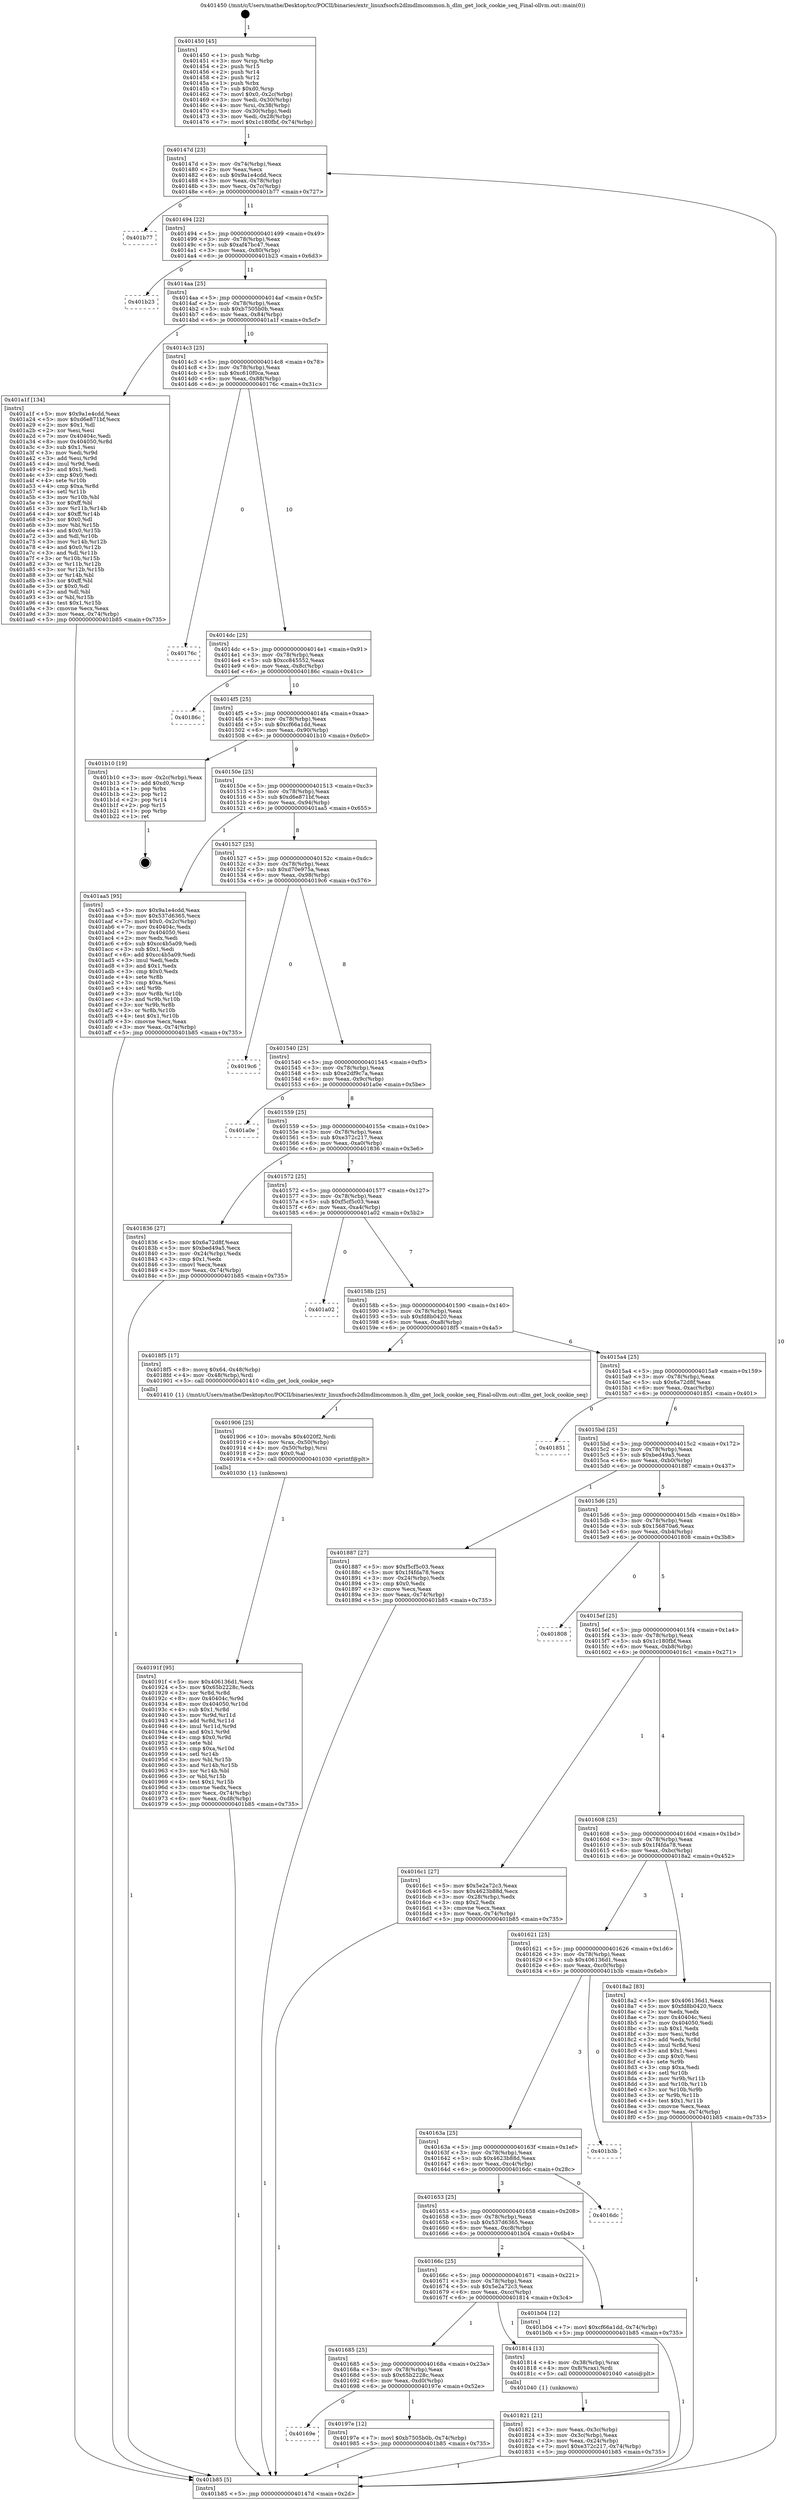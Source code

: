digraph "0x401450" {
  label = "0x401450 (/mnt/c/Users/mathe/Desktop/tcc/POCII/binaries/extr_linuxfsocfs2dlmdlmcommon.h_dlm_get_lock_cookie_seq_Final-ollvm.out::main(0))"
  labelloc = "t"
  node[shape=record]

  Entry [label="",width=0.3,height=0.3,shape=circle,fillcolor=black,style=filled]
  "0x40147d" [label="{
     0x40147d [23]\l
     | [instrs]\l
     &nbsp;&nbsp;0x40147d \<+3\>: mov -0x74(%rbp),%eax\l
     &nbsp;&nbsp;0x401480 \<+2\>: mov %eax,%ecx\l
     &nbsp;&nbsp;0x401482 \<+6\>: sub $0x9a1e4cdd,%ecx\l
     &nbsp;&nbsp;0x401488 \<+3\>: mov %eax,-0x78(%rbp)\l
     &nbsp;&nbsp;0x40148b \<+3\>: mov %ecx,-0x7c(%rbp)\l
     &nbsp;&nbsp;0x40148e \<+6\>: je 0000000000401b77 \<main+0x727\>\l
  }"]
  "0x401b77" [label="{
     0x401b77\l
  }", style=dashed]
  "0x401494" [label="{
     0x401494 [22]\l
     | [instrs]\l
     &nbsp;&nbsp;0x401494 \<+5\>: jmp 0000000000401499 \<main+0x49\>\l
     &nbsp;&nbsp;0x401499 \<+3\>: mov -0x78(%rbp),%eax\l
     &nbsp;&nbsp;0x40149c \<+5\>: sub $0xaf47bc47,%eax\l
     &nbsp;&nbsp;0x4014a1 \<+3\>: mov %eax,-0x80(%rbp)\l
     &nbsp;&nbsp;0x4014a4 \<+6\>: je 0000000000401b23 \<main+0x6d3\>\l
  }"]
  Exit [label="",width=0.3,height=0.3,shape=circle,fillcolor=black,style=filled,peripheries=2]
  "0x401b23" [label="{
     0x401b23\l
  }", style=dashed]
  "0x4014aa" [label="{
     0x4014aa [25]\l
     | [instrs]\l
     &nbsp;&nbsp;0x4014aa \<+5\>: jmp 00000000004014af \<main+0x5f\>\l
     &nbsp;&nbsp;0x4014af \<+3\>: mov -0x78(%rbp),%eax\l
     &nbsp;&nbsp;0x4014b2 \<+5\>: sub $0xb7505b0b,%eax\l
     &nbsp;&nbsp;0x4014b7 \<+6\>: mov %eax,-0x84(%rbp)\l
     &nbsp;&nbsp;0x4014bd \<+6\>: je 0000000000401a1f \<main+0x5cf\>\l
  }"]
  "0x40169e" [label="{
     0x40169e\l
  }", style=dashed]
  "0x401a1f" [label="{
     0x401a1f [134]\l
     | [instrs]\l
     &nbsp;&nbsp;0x401a1f \<+5\>: mov $0x9a1e4cdd,%eax\l
     &nbsp;&nbsp;0x401a24 \<+5\>: mov $0xd6e871bf,%ecx\l
     &nbsp;&nbsp;0x401a29 \<+2\>: mov $0x1,%dl\l
     &nbsp;&nbsp;0x401a2b \<+2\>: xor %esi,%esi\l
     &nbsp;&nbsp;0x401a2d \<+7\>: mov 0x40404c,%edi\l
     &nbsp;&nbsp;0x401a34 \<+8\>: mov 0x404050,%r8d\l
     &nbsp;&nbsp;0x401a3c \<+3\>: sub $0x1,%esi\l
     &nbsp;&nbsp;0x401a3f \<+3\>: mov %edi,%r9d\l
     &nbsp;&nbsp;0x401a42 \<+3\>: add %esi,%r9d\l
     &nbsp;&nbsp;0x401a45 \<+4\>: imul %r9d,%edi\l
     &nbsp;&nbsp;0x401a49 \<+3\>: and $0x1,%edi\l
     &nbsp;&nbsp;0x401a4c \<+3\>: cmp $0x0,%edi\l
     &nbsp;&nbsp;0x401a4f \<+4\>: sete %r10b\l
     &nbsp;&nbsp;0x401a53 \<+4\>: cmp $0xa,%r8d\l
     &nbsp;&nbsp;0x401a57 \<+4\>: setl %r11b\l
     &nbsp;&nbsp;0x401a5b \<+3\>: mov %r10b,%bl\l
     &nbsp;&nbsp;0x401a5e \<+3\>: xor $0xff,%bl\l
     &nbsp;&nbsp;0x401a61 \<+3\>: mov %r11b,%r14b\l
     &nbsp;&nbsp;0x401a64 \<+4\>: xor $0xff,%r14b\l
     &nbsp;&nbsp;0x401a68 \<+3\>: xor $0x0,%dl\l
     &nbsp;&nbsp;0x401a6b \<+3\>: mov %bl,%r15b\l
     &nbsp;&nbsp;0x401a6e \<+4\>: and $0x0,%r15b\l
     &nbsp;&nbsp;0x401a72 \<+3\>: and %dl,%r10b\l
     &nbsp;&nbsp;0x401a75 \<+3\>: mov %r14b,%r12b\l
     &nbsp;&nbsp;0x401a78 \<+4\>: and $0x0,%r12b\l
     &nbsp;&nbsp;0x401a7c \<+3\>: and %dl,%r11b\l
     &nbsp;&nbsp;0x401a7f \<+3\>: or %r10b,%r15b\l
     &nbsp;&nbsp;0x401a82 \<+3\>: or %r11b,%r12b\l
     &nbsp;&nbsp;0x401a85 \<+3\>: xor %r12b,%r15b\l
     &nbsp;&nbsp;0x401a88 \<+3\>: or %r14b,%bl\l
     &nbsp;&nbsp;0x401a8b \<+3\>: xor $0xff,%bl\l
     &nbsp;&nbsp;0x401a8e \<+3\>: or $0x0,%dl\l
     &nbsp;&nbsp;0x401a91 \<+2\>: and %dl,%bl\l
     &nbsp;&nbsp;0x401a93 \<+3\>: or %bl,%r15b\l
     &nbsp;&nbsp;0x401a96 \<+4\>: test $0x1,%r15b\l
     &nbsp;&nbsp;0x401a9a \<+3\>: cmovne %ecx,%eax\l
     &nbsp;&nbsp;0x401a9d \<+3\>: mov %eax,-0x74(%rbp)\l
     &nbsp;&nbsp;0x401aa0 \<+5\>: jmp 0000000000401b85 \<main+0x735\>\l
  }"]
  "0x4014c3" [label="{
     0x4014c3 [25]\l
     | [instrs]\l
     &nbsp;&nbsp;0x4014c3 \<+5\>: jmp 00000000004014c8 \<main+0x78\>\l
     &nbsp;&nbsp;0x4014c8 \<+3\>: mov -0x78(%rbp),%eax\l
     &nbsp;&nbsp;0x4014cb \<+5\>: sub $0xc610f0ca,%eax\l
     &nbsp;&nbsp;0x4014d0 \<+6\>: mov %eax,-0x88(%rbp)\l
     &nbsp;&nbsp;0x4014d6 \<+6\>: je 000000000040176c \<main+0x31c\>\l
  }"]
  "0x40197e" [label="{
     0x40197e [12]\l
     | [instrs]\l
     &nbsp;&nbsp;0x40197e \<+7\>: movl $0xb7505b0b,-0x74(%rbp)\l
     &nbsp;&nbsp;0x401985 \<+5\>: jmp 0000000000401b85 \<main+0x735\>\l
  }"]
  "0x40176c" [label="{
     0x40176c\l
  }", style=dashed]
  "0x4014dc" [label="{
     0x4014dc [25]\l
     | [instrs]\l
     &nbsp;&nbsp;0x4014dc \<+5\>: jmp 00000000004014e1 \<main+0x91\>\l
     &nbsp;&nbsp;0x4014e1 \<+3\>: mov -0x78(%rbp),%eax\l
     &nbsp;&nbsp;0x4014e4 \<+5\>: sub $0xcc845552,%eax\l
     &nbsp;&nbsp;0x4014e9 \<+6\>: mov %eax,-0x8c(%rbp)\l
     &nbsp;&nbsp;0x4014ef \<+6\>: je 000000000040186c \<main+0x41c\>\l
  }"]
  "0x40191f" [label="{
     0x40191f [95]\l
     | [instrs]\l
     &nbsp;&nbsp;0x40191f \<+5\>: mov $0x406136d1,%ecx\l
     &nbsp;&nbsp;0x401924 \<+5\>: mov $0x65b2228c,%edx\l
     &nbsp;&nbsp;0x401929 \<+3\>: xor %r8d,%r8d\l
     &nbsp;&nbsp;0x40192c \<+8\>: mov 0x40404c,%r9d\l
     &nbsp;&nbsp;0x401934 \<+8\>: mov 0x404050,%r10d\l
     &nbsp;&nbsp;0x40193c \<+4\>: sub $0x1,%r8d\l
     &nbsp;&nbsp;0x401940 \<+3\>: mov %r9d,%r11d\l
     &nbsp;&nbsp;0x401943 \<+3\>: add %r8d,%r11d\l
     &nbsp;&nbsp;0x401946 \<+4\>: imul %r11d,%r9d\l
     &nbsp;&nbsp;0x40194a \<+4\>: and $0x1,%r9d\l
     &nbsp;&nbsp;0x40194e \<+4\>: cmp $0x0,%r9d\l
     &nbsp;&nbsp;0x401952 \<+3\>: sete %bl\l
     &nbsp;&nbsp;0x401955 \<+4\>: cmp $0xa,%r10d\l
     &nbsp;&nbsp;0x401959 \<+4\>: setl %r14b\l
     &nbsp;&nbsp;0x40195d \<+3\>: mov %bl,%r15b\l
     &nbsp;&nbsp;0x401960 \<+3\>: and %r14b,%r15b\l
     &nbsp;&nbsp;0x401963 \<+3\>: xor %r14b,%bl\l
     &nbsp;&nbsp;0x401966 \<+3\>: or %bl,%r15b\l
     &nbsp;&nbsp;0x401969 \<+4\>: test $0x1,%r15b\l
     &nbsp;&nbsp;0x40196d \<+3\>: cmovne %edx,%ecx\l
     &nbsp;&nbsp;0x401970 \<+3\>: mov %ecx,-0x74(%rbp)\l
     &nbsp;&nbsp;0x401973 \<+6\>: mov %eax,-0xd8(%rbp)\l
     &nbsp;&nbsp;0x401979 \<+5\>: jmp 0000000000401b85 \<main+0x735\>\l
  }"]
  "0x40186c" [label="{
     0x40186c\l
  }", style=dashed]
  "0x4014f5" [label="{
     0x4014f5 [25]\l
     | [instrs]\l
     &nbsp;&nbsp;0x4014f5 \<+5\>: jmp 00000000004014fa \<main+0xaa\>\l
     &nbsp;&nbsp;0x4014fa \<+3\>: mov -0x78(%rbp),%eax\l
     &nbsp;&nbsp;0x4014fd \<+5\>: sub $0xcf66a1dd,%eax\l
     &nbsp;&nbsp;0x401502 \<+6\>: mov %eax,-0x90(%rbp)\l
     &nbsp;&nbsp;0x401508 \<+6\>: je 0000000000401b10 \<main+0x6c0\>\l
  }"]
  "0x401906" [label="{
     0x401906 [25]\l
     | [instrs]\l
     &nbsp;&nbsp;0x401906 \<+10\>: movabs $0x4020f2,%rdi\l
     &nbsp;&nbsp;0x401910 \<+4\>: mov %rax,-0x50(%rbp)\l
     &nbsp;&nbsp;0x401914 \<+4\>: mov -0x50(%rbp),%rsi\l
     &nbsp;&nbsp;0x401918 \<+2\>: mov $0x0,%al\l
     &nbsp;&nbsp;0x40191a \<+5\>: call 0000000000401030 \<printf@plt\>\l
     | [calls]\l
     &nbsp;&nbsp;0x401030 \{1\} (unknown)\l
  }"]
  "0x401b10" [label="{
     0x401b10 [19]\l
     | [instrs]\l
     &nbsp;&nbsp;0x401b10 \<+3\>: mov -0x2c(%rbp),%eax\l
     &nbsp;&nbsp;0x401b13 \<+7\>: add $0xd0,%rsp\l
     &nbsp;&nbsp;0x401b1a \<+1\>: pop %rbx\l
     &nbsp;&nbsp;0x401b1b \<+2\>: pop %r12\l
     &nbsp;&nbsp;0x401b1d \<+2\>: pop %r14\l
     &nbsp;&nbsp;0x401b1f \<+2\>: pop %r15\l
     &nbsp;&nbsp;0x401b21 \<+1\>: pop %rbp\l
     &nbsp;&nbsp;0x401b22 \<+1\>: ret\l
  }"]
  "0x40150e" [label="{
     0x40150e [25]\l
     | [instrs]\l
     &nbsp;&nbsp;0x40150e \<+5\>: jmp 0000000000401513 \<main+0xc3\>\l
     &nbsp;&nbsp;0x401513 \<+3\>: mov -0x78(%rbp),%eax\l
     &nbsp;&nbsp;0x401516 \<+5\>: sub $0xd6e871bf,%eax\l
     &nbsp;&nbsp;0x40151b \<+6\>: mov %eax,-0x94(%rbp)\l
     &nbsp;&nbsp;0x401521 \<+6\>: je 0000000000401aa5 \<main+0x655\>\l
  }"]
  "0x401821" [label="{
     0x401821 [21]\l
     | [instrs]\l
     &nbsp;&nbsp;0x401821 \<+3\>: mov %eax,-0x3c(%rbp)\l
     &nbsp;&nbsp;0x401824 \<+3\>: mov -0x3c(%rbp),%eax\l
     &nbsp;&nbsp;0x401827 \<+3\>: mov %eax,-0x24(%rbp)\l
     &nbsp;&nbsp;0x40182a \<+7\>: movl $0xe372c217,-0x74(%rbp)\l
     &nbsp;&nbsp;0x401831 \<+5\>: jmp 0000000000401b85 \<main+0x735\>\l
  }"]
  "0x401aa5" [label="{
     0x401aa5 [95]\l
     | [instrs]\l
     &nbsp;&nbsp;0x401aa5 \<+5\>: mov $0x9a1e4cdd,%eax\l
     &nbsp;&nbsp;0x401aaa \<+5\>: mov $0x537d6365,%ecx\l
     &nbsp;&nbsp;0x401aaf \<+7\>: movl $0x0,-0x2c(%rbp)\l
     &nbsp;&nbsp;0x401ab6 \<+7\>: mov 0x40404c,%edx\l
     &nbsp;&nbsp;0x401abd \<+7\>: mov 0x404050,%esi\l
     &nbsp;&nbsp;0x401ac4 \<+2\>: mov %edx,%edi\l
     &nbsp;&nbsp;0x401ac6 \<+6\>: sub $0xcc4b5a09,%edi\l
     &nbsp;&nbsp;0x401acc \<+3\>: sub $0x1,%edi\l
     &nbsp;&nbsp;0x401acf \<+6\>: add $0xcc4b5a09,%edi\l
     &nbsp;&nbsp;0x401ad5 \<+3\>: imul %edi,%edx\l
     &nbsp;&nbsp;0x401ad8 \<+3\>: and $0x1,%edx\l
     &nbsp;&nbsp;0x401adb \<+3\>: cmp $0x0,%edx\l
     &nbsp;&nbsp;0x401ade \<+4\>: sete %r8b\l
     &nbsp;&nbsp;0x401ae2 \<+3\>: cmp $0xa,%esi\l
     &nbsp;&nbsp;0x401ae5 \<+4\>: setl %r9b\l
     &nbsp;&nbsp;0x401ae9 \<+3\>: mov %r8b,%r10b\l
     &nbsp;&nbsp;0x401aec \<+3\>: and %r9b,%r10b\l
     &nbsp;&nbsp;0x401aef \<+3\>: xor %r9b,%r8b\l
     &nbsp;&nbsp;0x401af2 \<+3\>: or %r8b,%r10b\l
     &nbsp;&nbsp;0x401af5 \<+4\>: test $0x1,%r10b\l
     &nbsp;&nbsp;0x401af9 \<+3\>: cmovne %ecx,%eax\l
     &nbsp;&nbsp;0x401afc \<+3\>: mov %eax,-0x74(%rbp)\l
     &nbsp;&nbsp;0x401aff \<+5\>: jmp 0000000000401b85 \<main+0x735\>\l
  }"]
  "0x401527" [label="{
     0x401527 [25]\l
     | [instrs]\l
     &nbsp;&nbsp;0x401527 \<+5\>: jmp 000000000040152c \<main+0xdc\>\l
     &nbsp;&nbsp;0x40152c \<+3\>: mov -0x78(%rbp),%eax\l
     &nbsp;&nbsp;0x40152f \<+5\>: sub $0xd70e975a,%eax\l
     &nbsp;&nbsp;0x401534 \<+6\>: mov %eax,-0x98(%rbp)\l
     &nbsp;&nbsp;0x40153a \<+6\>: je 00000000004019c6 \<main+0x576\>\l
  }"]
  "0x401685" [label="{
     0x401685 [25]\l
     | [instrs]\l
     &nbsp;&nbsp;0x401685 \<+5\>: jmp 000000000040168a \<main+0x23a\>\l
     &nbsp;&nbsp;0x40168a \<+3\>: mov -0x78(%rbp),%eax\l
     &nbsp;&nbsp;0x40168d \<+5\>: sub $0x65b2228c,%eax\l
     &nbsp;&nbsp;0x401692 \<+6\>: mov %eax,-0xd0(%rbp)\l
     &nbsp;&nbsp;0x401698 \<+6\>: je 000000000040197e \<main+0x52e\>\l
  }"]
  "0x4019c6" [label="{
     0x4019c6\l
  }", style=dashed]
  "0x401540" [label="{
     0x401540 [25]\l
     | [instrs]\l
     &nbsp;&nbsp;0x401540 \<+5\>: jmp 0000000000401545 \<main+0xf5\>\l
     &nbsp;&nbsp;0x401545 \<+3\>: mov -0x78(%rbp),%eax\l
     &nbsp;&nbsp;0x401548 \<+5\>: sub $0xe2df9c7a,%eax\l
     &nbsp;&nbsp;0x40154d \<+6\>: mov %eax,-0x9c(%rbp)\l
     &nbsp;&nbsp;0x401553 \<+6\>: je 0000000000401a0e \<main+0x5be\>\l
  }"]
  "0x401814" [label="{
     0x401814 [13]\l
     | [instrs]\l
     &nbsp;&nbsp;0x401814 \<+4\>: mov -0x38(%rbp),%rax\l
     &nbsp;&nbsp;0x401818 \<+4\>: mov 0x8(%rax),%rdi\l
     &nbsp;&nbsp;0x40181c \<+5\>: call 0000000000401040 \<atoi@plt\>\l
     | [calls]\l
     &nbsp;&nbsp;0x401040 \{1\} (unknown)\l
  }"]
  "0x401a0e" [label="{
     0x401a0e\l
  }", style=dashed]
  "0x401559" [label="{
     0x401559 [25]\l
     | [instrs]\l
     &nbsp;&nbsp;0x401559 \<+5\>: jmp 000000000040155e \<main+0x10e\>\l
     &nbsp;&nbsp;0x40155e \<+3\>: mov -0x78(%rbp),%eax\l
     &nbsp;&nbsp;0x401561 \<+5\>: sub $0xe372c217,%eax\l
     &nbsp;&nbsp;0x401566 \<+6\>: mov %eax,-0xa0(%rbp)\l
     &nbsp;&nbsp;0x40156c \<+6\>: je 0000000000401836 \<main+0x3e6\>\l
  }"]
  "0x40166c" [label="{
     0x40166c [25]\l
     | [instrs]\l
     &nbsp;&nbsp;0x40166c \<+5\>: jmp 0000000000401671 \<main+0x221\>\l
     &nbsp;&nbsp;0x401671 \<+3\>: mov -0x78(%rbp),%eax\l
     &nbsp;&nbsp;0x401674 \<+5\>: sub $0x5e2a72c3,%eax\l
     &nbsp;&nbsp;0x401679 \<+6\>: mov %eax,-0xcc(%rbp)\l
     &nbsp;&nbsp;0x40167f \<+6\>: je 0000000000401814 \<main+0x3c4\>\l
  }"]
  "0x401836" [label="{
     0x401836 [27]\l
     | [instrs]\l
     &nbsp;&nbsp;0x401836 \<+5\>: mov $0x6a72d8f,%eax\l
     &nbsp;&nbsp;0x40183b \<+5\>: mov $0xbed49a5,%ecx\l
     &nbsp;&nbsp;0x401840 \<+3\>: mov -0x24(%rbp),%edx\l
     &nbsp;&nbsp;0x401843 \<+3\>: cmp $0x1,%edx\l
     &nbsp;&nbsp;0x401846 \<+3\>: cmovl %ecx,%eax\l
     &nbsp;&nbsp;0x401849 \<+3\>: mov %eax,-0x74(%rbp)\l
     &nbsp;&nbsp;0x40184c \<+5\>: jmp 0000000000401b85 \<main+0x735\>\l
  }"]
  "0x401572" [label="{
     0x401572 [25]\l
     | [instrs]\l
     &nbsp;&nbsp;0x401572 \<+5\>: jmp 0000000000401577 \<main+0x127\>\l
     &nbsp;&nbsp;0x401577 \<+3\>: mov -0x78(%rbp),%eax\l
     &nbsp;&nbsp;0x40157a \<+5\>: sub $0xf5cf5c03,%eax\l
     &nbsp;&nbsp;0x40157f \<+6\>: mov %eax,-0xa4(%rbp)\l
     &nbsp;&nbsp;0x401585 \<+6\>: je 0000000000401a02 \<main+0x5b2\>\l
  }"]
  "0x401b04" [label="{
     0x401b04 [12]\l
     | [instrs]\l
     &nbsp;&nbsp;0x401b04 \<+7\>: movl $0xcf66a1dd,-0x74(%rbp)\l
     &nbsp;&nbsp;0x401b0b \<+5\>: jmp 0000000000401b85 \<main+0x735\>\l
  }"]
  "0x401a02" [label="{
     0x401a02\l
  }", style=dashed]
  "0x40158b" [label="{
     0x40158b [25]\l
     | [instrs]\l
     &nbsp;&nbsp;0x40158b \<+5\>: jmp 0000000000401590 \<main+0x140\>\l
     &nbsp;&nbsp;0x401590 \<+3\>: mov -0x78(%rbp),%eax\l
     &nbsp;&nbsp;0x401593 \<+5\>: sub $0xfd8b0420,%eax\l
     &nbsp;&nbsp;0x401598 \<+6\>: mov %eax,-0xa8(%rbp)\l
     &nbsp;&nbsp;0x40159e \<+6\>: je 00000000004018f5 \<main+0x4a5\>\l
  }"]
  "0x401653" [label="{
     0x401653 [25]\l
     | [instrs]\l
     &nbsp;&nbsp;0x401653 \<+5\>: jmp 0000000000401658 \<main+0x208\>\l
     &nbsp;&nbsp;0x401658 \<+3\>: mov -0x78(%rbp),%eax\l
     &nbsp;&nbsp;0x40165b \<+5\>: sub $0x537d6365,%eax\l
     &nbsp;&nbsp;0x401660 \<+6\>: mov %eax,-0xc8(%rbp)\l
     &nbsp;&nbsp;0x401666 \<+6\>: je 0000000000401b04 \<main+0x6b4\>\l
  }"]
  "0x4018f5" [label="{
     0x4018f5 [17]\l
     | [instrs]\l
     &nbsp;&nbsp;0x4018f5 \<+8\>: movq $0x64,-0x48(%rbp)\l
     &nbsp;&nbsp;0x4018fd \<+4\>: mov -0x48(%rbp),%rdi\l
     &nbsp;&nbsp;0x401901 \<+5\>: call 0000000000401410 \<dlm_get_lock_cookie_seq\>\l
     | [calls]\l
     &nbsp;&nbsp;0x401410 \{1\} (/mnt/c/Users/mathe/Desktop/tcc/POCII/binaries/extr_linuxfsocfs2dlmdlmcommon.h_dlm_get_lock_cookie_seq_Final-ollvm.out::dlm_get_lock_cookie_seq)\l
  }"]
  "0x4015a4" [label="{
     0x4015a4 [25]\l
     | [instrs]\l
     &nbsp;&nbsp;0x4015a4 \<+5\>: jmp 00000000004015a9 \<main+0x159\>\l
     &nbsp;&nbsp;0x4015a9 \<+3\>: mov -0x78(%rbp),%eax\l
     &nbsp;&nbsp;0x4015ac \<+5\>: sub $0x6a72d8f,%eax\l
     &nbsp;&nbsp;0x4015b1 \<+6\>: mov %eax,-0xac(%rbp)\l
     &nbsp;&nbsp;0x4015b7 \<+6\>: je 0000000000401851 \<main+0x401\>\l
  }"]
  "0x4016dc" [label="{
     0x4016dc\l
  }", style=dashed]
  "0x401851" [label="{
     0x401851\l
  }", style=dashed]
  "0x4015bd" [label="{
     0x4015bd [25]\l
     | [instrs]\l
     &nbsp;&nbsp;0x4015bd \<+5\>: jmp 00000000004015c2 \<main+0x172\>\l
     &nbsp;&nbsp;0x4015c2 \<+3\>: mov -0x78(%rbp),%eax\l
     &nbsp;&nbsp;0x4015c5 \<+5\>: sub $0xbed49a5,%eax\l
     &nbsp;&nbsp;0x4015ca \<+6\>: mov %eax,-0xb0(%rbp)\l
     &nbsp;&nbsp;0x4015d0 \<+6\>: je 0000000000401887 \<main+0x437\>\l
  }"]
  "0x40163a" [label="{
     0x40163a [25]\l
     | [instrs]\l
     &nbsp;&nbsp;0x40163a \<+5\>: jmp 000000000040163f \<main+0x1ef\>\l
     &nbsp;&nbsp;0x40163f \<+3\>: mov -0x78(%rbp),%eax\l
     &nbsp;&nbsp;0x401642 \<+5\>: sub $0x4623b88d,%eax\l
     &nbsp;&nbsp;0x401647 \<+6\>: mov %eax,-0xc4(%rbp)\l
     &nbsp;&nbsp;0x40164d \<+6\>: je 00000000004016dc \<main+0x28c\>\l
  }"]
  "0x401887" [label="{
     0x401887 [27]\l
     | [instrs]\l
     &nbsp;&nbsp;0x401887 \<+5\>: mov $0xf5cf5c03,%eax\l
     &nbsp;&nbsp;0x40188c \<+5\>: mov $0x1f4fda78,%ecx\l
     &nbsp;&nbsp;0x401891 \<+3\>: mov -0x24(%rbp),%edx\l
     &nbsp;&nbsp;0x401894 \<+3\>: cmp $0x0,%edx\l
     &nbsp;&nbsp;0x401897 \<+3\>: cmove %ecx,%eax\l
     &nbsp;&nbsp;0x40189a \<+3\>: mov %eax,-0x74(%rbp)\l
     &nbsp;&nbsp;0x40189d \<+5\>: jmp 0000000000401b85 \<main+0x735\>\l
  }"]
  "0x4015d6" [label="{
     0x4015d6 [25]\l
     | [instrs]\l
     &nbsp;&nbsp;0x4015d6 \<+5\>: jmp 00000000004015db \<main+0x18b\>\l
     &nbsp;&nbsp;0x4015db \<+3\>: mov -0x78(%rbp),%eax\l
     &nbsp;&nbsp;0x4015de \<+5\>: sub $0x156870a6,%eax\l
     &nbsp;&nbsp;0x4015e3 \<+6\>: mov %eax,-0xb4(%rbp)\l
     &nbsp;&nbsp;0x4015e9 \<+6\>: je 0000000000401808 \<main+0x3b8\>\l
  }"]
  "0x401b3b" [label="{
     0x401b3b\l
  }", style=dashed]
  "0x401808" [label="{
     0x401808\l
  }", style=dashed]
  "0x4015ef" [label="{
     0x4015ef [25]\l
     | [instrs]\l
     &nbsp;&nbsp;0x4015ef \<+5\>: jmp 00000000004015f4 \<main+0x1a4\>\l
     &nbsp;&nbsp;0x4015f4 \<+3\>: mov -0x78(%rbp),%eax\l
     &nbsp;&nbsp;0x4015f7 \<+5\>: sub $0x1c180fbf,%eax\l
     &nbsp;&nbsp;0x4015fc \<+6\>: mov %eax,-0xb8(%rbp)\l
     &nbsp;&nbsp;0x401602 \<+6\>: je 00000000004016c1 \<main+0x271\>\l
  }"]
  "0x401621" [label="{
     0x401621 [25]\l
     | [instrs]\l
     &nbsp;&nbsp;0x401621 \<+5\>: jmp 0000000000401626 \<main+0x1d6\>\l
     &nbsp;&nbsp;0x401626 \<+3\>: mov -0x78(%rbp),%eax\l
     &nbsp;&nbsp;0x401629 \<+5\>: sub $0x406136d1,%eax\l
     &nbsp;&nbsp;0x40162e \<+6\>: mov %eax,-0xc0(%rbp)\l
     &nbsp;&nbsp;0x401634 \<+6\>: je 0000000000401b3b \<main+0x6eb\>\l
  }"]
  "0x4016c1" [label="{
     0x4016c1 [27]\l
     | [instrs]\l
     &nbsp;&nbsp;0x4016c1 \<+5\>: mov $0x5e2a72c3,%eax\l
     &nbsp;&nbsp;0x4016c6 \<+5\>: mov $0x4623b88d,%ecx\l
     &nbsp;&nbsp;0x4016cb \<+3\>: mov -0x28(%rbp),%edx\l
     &nbsp;&nbsp;0x4016ce \<+3\>: cmp $0x2,%edx\l
     &nbsp;&nbsp;0x4016d1 \<+3\>: cmovne %ecx,%eax\l
     &nbsp;&nbsp;0x4016d4 \<+3\>: mov %eax,-0x74(%rbp)\l
     &nbsp;&nbsp;0x4016d7 \<+5\>: jmp 0000000000401b85 \<main+0x735\>\l
  }"]
  "0x401608" [label="{
     0x401608 [25]\l
     | [instrs]\l
     &nbsp;&nbsp;0x401608 \<+5\>: jmp 000000000040160d \<main+0x1bd\>\l
     &nbsp;&nbsp;0x40160d \<+3\>: mov -0x78(%rbp),%eax\l
     &nbsp;&nbsp;0x401610 \<+5\>: sub $0x1f4fda78,%eax\l
     &nbsp;&nbsp;0x401615 \<+6\>: mov %eax,-0xbc(%rbp)\l
     &nbsp;&nbsp;0x40161b \<+6\>: je 00000000004018a2 \<main+0x452\>\l
  }"]
  "0x401b85" [label="{
     0x401b85 [5]\l
     | [instrs]\l
     &nbsp;&nbsp;0x401b85 \<+5\>: jmp 000000000040147d \<main+0x2d\>\l
  }"]
  "0x401450" [label="{
     0x401450 [45]\l
     | [instrs]\l
     &nbsp;&nbsp;0x401450 \<+1\>: push %rbp\l
     &nbsp;&nbsp;0x401451 \<+3\>: mov %rsp,%rbp\l
     &nbsp;&nbsp;0x401454 \<+2\>: push %r15\l
     &nbsp;&nbsp;0x401456 \<+2\>: push %r14\l
     &nbsp;&nbsp;0x401458 \<+2\>: push %r12\l
     &nbsp;&nbsp;0x40145a \<+1\>: push %rbx\l
     &nbsp;&nbsp;0x40145b \<+7\>: sub $0xd0,%rsp\l
     &nbsp;&nbsp;0x401462 \<+7\>: movl $0x0,-0x2c(%rbp)\l
     &nbsp;&nbsp;0x401469 \<+3\>: mov %edi,-0x30(%rbp)\l
     &nbsp;&nbsp;0x40146c \<+4\>: mov %rsi,-0x38(%rbp)\l
     &nbsp;&nbsp;0x401470 \<+3\>: mov -0x30(%rbp),%edi\l
     &nbsp;&nbsp;0x401473 \<+3\>: mov %edi,-0x28(%rbp)\l
     &nbsp;&nbsp;0x401476 \<+7\>: movl $0x1c180fbf,-0x74(%rbp)\l
  }"]
  "0x4018a2" [label="{
     0x4018a2 [83]\l
     | [instrs]\l
     &nbsp;&nbsp;0x4018a2 \<+5\>: mov $0x406136d1,%eax\l
     &nbsp;&nbsp;0x4018a7 \<+5\>: mov $0xfd8b0420,%ecx\l
     &nbsp;&nbsp;0x4018ac \<+2\>: xor %edx,%edx\l
     &nbsp;&nbsp;0x4018ae \<+7\>: mov 0x40404c,%esi\l
     &nbsp;&nbsp;0x4018b5 \<+7\>: mov 0x404050,%edi\l
     &nbsp;&nbsp;0x4018bc \<+3\>: sub $0x1,%edx\l
     &nbsp;&nbsp;0x4018bf \<+3\>: mov %esi,%r8d\l
     &nbsp;&nbsp;0x4018c2 \<+3\>: add %edx,%r8d\l
     &nbsp;&nbsp;0x4018c5 \<+4\>: imul %r8d,%esi\l
     &nbsp;&nbsp;0x4018c9 \<+3\>: and $0x1,%esi\l
     &nbsp;&nbsp;0x4018cc \<+3\>: cmp $0x0,%esi\l
     &nbsp;&nbsp;0x4018cf \<+4\>: sete %r9b\l
     &nbsp;&nbsp;0x4018d3 \<+3\>: cmp $0xa,%edi\l
     &nbsp;&nbsp;0x4018d6 \<+4\>: setl %r10b\l
     &nbsp;&nbsp;0x4018da \<+3\>: mov %r9b,%r11b\l
     &nbsp;&nbsp;0x4018dd \<+3\>: and %r10b,%r11b\l
     &nbsp;&nbsp;0x4018e0 \<+3\>: xor %r10b,%r9b\l
     &nbsp;&nbsp;0x4018e3 \<+3\>: or %r9b,%r11b\l
     &nbsp;&nbsp;0x4018e6 \<+4\>: test $0x1,%r11b\l
     &nbsp;&nbsp;0x4018ea \<+3\>: cmovne %ecx,%eax\l
     &nbsp;&nbsp;0x4018ed \<+3\>: mov %eax,-0x74(%rbp)\l
     &nbsp;&nbsp;0x4018f0 \<+5\>: jmp 0000000000401b85 \<main+0x735\>\l
  }"]
  Entry -> "0x401450" [label=" 1"]
  "0x40147d" -> "0x401b77" [label=" 0"]
  "0x40147d" -> "0x401494" [label=" 11"]
  "0x401b10" -> Exit [label=" 1"]
  "0x401494" -> "0x401b23" [label=" 0"]
  "0x401494" -> "0x4014aa" [label=" 11"]
  "0x401b04" -> "0x401b85" [label=" 1"]
  "0x4014aa" -> "0x401a1f" [label=" 1"]
  "0x4014aa" -> "0x4014c3" [label=" 10"]
  "0x401aa5" -> "0x401b85" [label=" 1"]
  "0x4014c3" -> "0x40176c" [label=" 0"]
  "0x4014c3" -> "0x4014dc" [label=" 10"]
  "0x401a1f" -> "0x401b85" [label=" 1"]
  "0x4014dc" -> "0x40186c" [label=" 0"]
  "0x4014dc" -> "0x4014f5" [label=" 10"]
  "0x401685" -> "0x40169e" [label=" 0"]
  "0x4014f5" -> "0x401b10" [label=" 1"]
  "0x4014f5" -> "0x40150e" [label=" 9"]
  "0x401685" -> "0x40197e" [label=" 1"]
  "0x40150e" -> "0x401aa5" [label=" 1"]
  "0x40150e" -> "0x401527" [label=" 8"]
  "0x40197e" -> "0x401b85" [label=" 1"]
  "0x401527" -> "0x4019c6" [label=" 0"]
  "0x401527" -> "0x401540" [label=" 8"]
  "0x40191f" -> "0x401b85" [label=" 1"]
  "0x401540" -> "0x401a0e" [label=" 0"]
  "0x401540" -> "0x401559" [label=" 8"]
  "0x401906" -> "0x40191f" [label=" 1"]
  "0x401559" -> "0x401836" [label=" 1"]
  "0x401559" -> "0x401572" [label=" 7"]
  "0x4018a2" -> "0x401b85" [label=" 1"]
  "0x401572" -> "0x401a02" [label=" 0"]
  "0x401572" -> "0x40158b" [label=" 7"]
  "0x401887" -> "0x401b85" [label=" 1"]
  "0x40158b" -> "0x4018f5" [label=" 1"]
  "0x40158b" -> "0x4015a4" [label=" 6"]
  "0x401821" -> "0x401b85" [label=" 1"]
  "0x4015a4" -> "0x401851" [label=" 0"]
  "0x4015a4" -> "0x4015bd" [label=" 6"]
  "0x401814" -> "0x401821" [label=" 1"]
  "0x4015bd" -> "0x401887" [label=" 1"]
  "0x4015bd" -> "0x4015d6" [label=" 5"]
  "0x40166c" -> "0x401814" [label=" 1"]
  "0x4015d6" -> "0x401808" [label=" 0"]
  "0x4015d6" -> "0x4015ef" [label=" 5"]
  "0x4018f5" -> "0x401906" [label=" 1"]
  "0x4015ef" -> "0x4016c1" [label=" 1"]
  "0x4015ef" -> "0x401608" [label=" 4"]
  "0x4016c1" -> "0x401b85" [label=" 1"]
  "0x401450" -> "0x40147d" [label=" 1"]
  "0x401b85" -> "0x40147d" [label=" 10"]
  "0x401653" -> "0x401b04" [label=" 1"]
  "0x401608" -> "0x4018a2" [label=" 1"]
  "0x401608" -> "0x401621" [label=" 3"]
  "0x401653" -> "0x40166c" [label=" 2"]
  "0x401621" -> "0x401b3b" [label=" 0"]
  "0x401621" -> "0x40163a" [label=" 3"]
  "0x40166c" -> "0x401685" [label=" 1"]
  "0x40163a" -> "0x4016dc" [label=" 0"]
  "0x40163a" -> "0x401653" [label=" 3"]
  "0x401836" -> "0x401b85" [label=" 1"]
}
